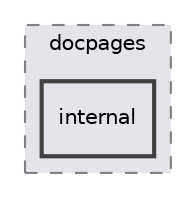 digraph "C:/__PR00F__/___developing___/projects/PGE/PGE/PURE/docpages/internal"
{
 // LATEX_PDF_SIZE
  edge [fontname="Helvetica",fontsize="10",labelfontname="Helvetica",labelfontsize="10"];
  node [fontname="Helvetica",fontsize="10",shape=record];
  compound=true
  subgraph clusterdir_100cc0983e6a3096cfff2ff9788fc52a {
    graph [ bgcolor="#e3e5eb", pencolor="grey50", style="filled,dashed,", label="docpages", fontname="Helvetica", fontsize="10", URL="dir_100cc0983e6a3096cfff2ff9788fc52a.html"]
  dir_0d0bb8273b3f41eeb0d6a5c07472911b [shape=box, label="internal", style="filled,bold,", fillcolor="#e3e5eb", color="grey25", URL="dir_0d0bb8273b3f41eeb0d6a5c07472911b.html"];
  }
}
